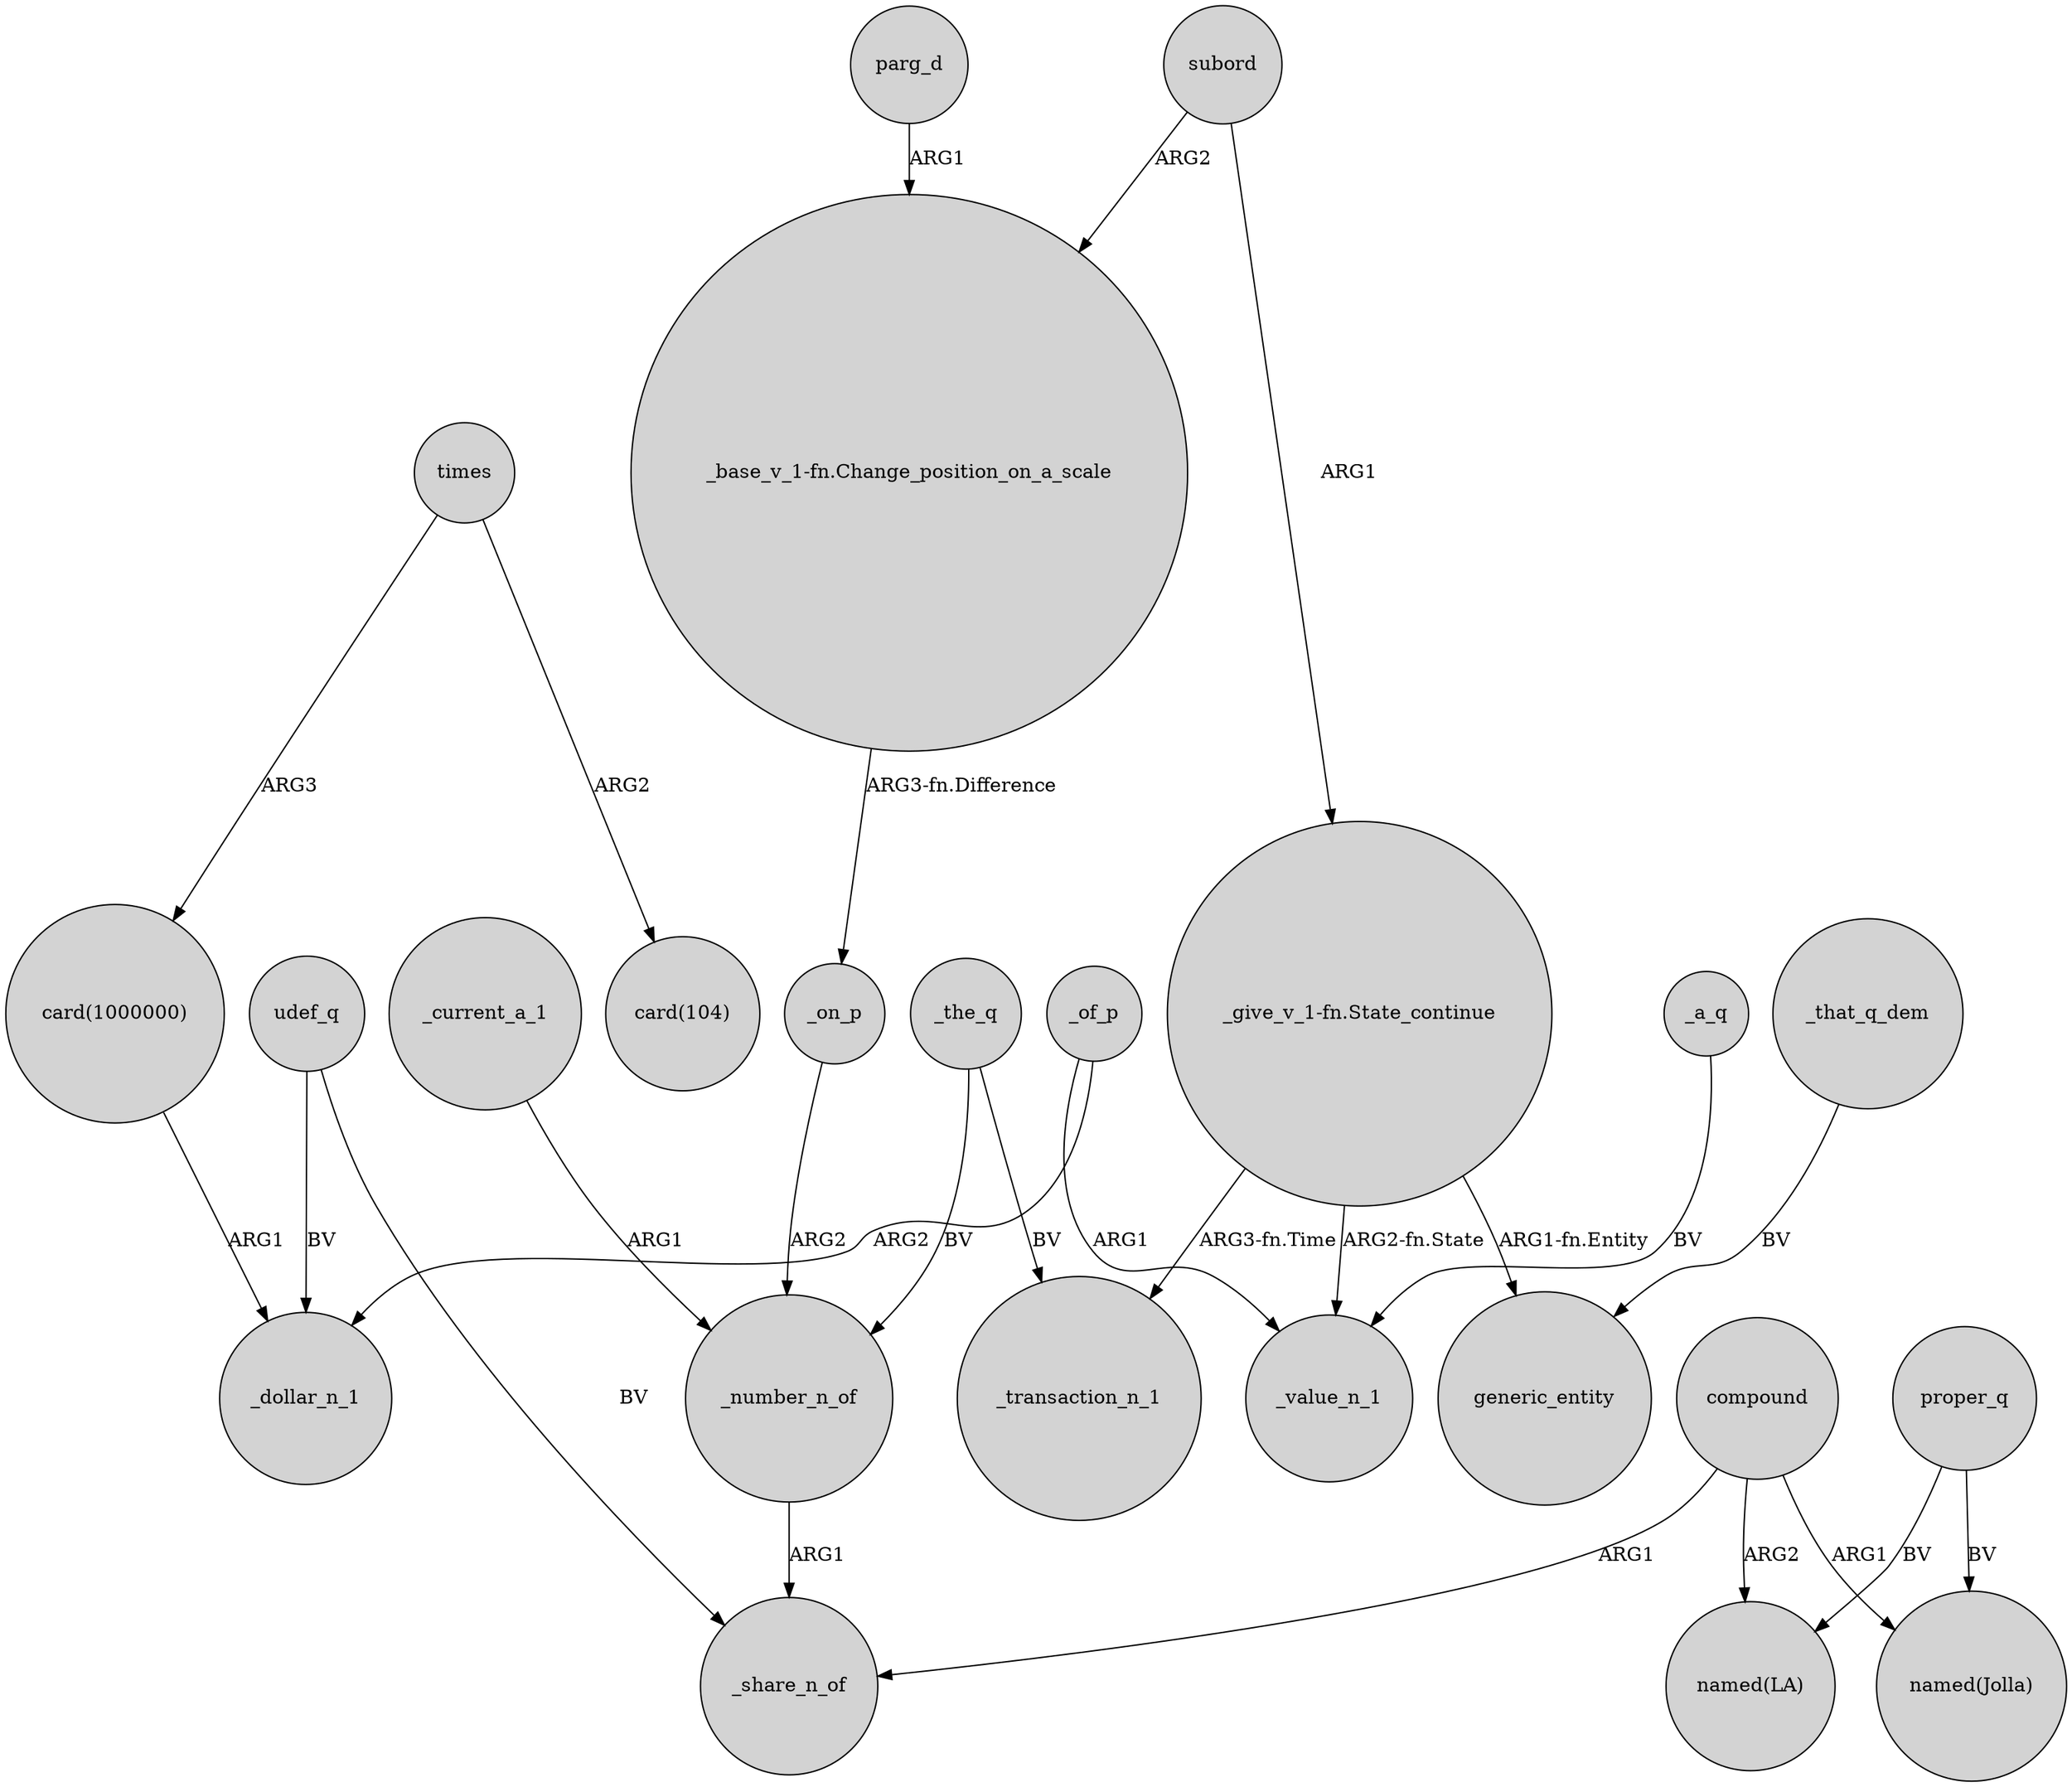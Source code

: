 digraph {
	node [shape=circle style=filled]
	times -> "card(104)" [label=ARG2]
	_the_q -> _number_n_of [label=BV]
	"_give_v_1-fn.State_continue" -> generic_entity [label="ARG1-fn.Entity"]
	parg_d -> "_base_v_1-fn.Change_position_on_a_scale" [label=ARG1]
	compound -> _share_n_of [label=ARG1]
	times -> "card(1000000)" [label=ARG3]
	_on_p -> _number_n_of [label=ARG2]
	"_give_v_1-fn.State_continue" -> _transaction_n_1 [label="ARG3-fn.Time"]
	compound -> "named(Jolla)" [label=ARG1]
	proper_q -> "named(Jolla)" [label=BV]
	_the_q -> _transaction_n_1 [label=BV]
	_number_n_of -> _share_n_of [label=ARG1]
	_current_a_1 -> _number_n_of [label=ARG1]
	proper_q -> "named(LA)" [label=BV]
	udef_q -> _share_n_of [label=BV]
	_a_q -> _value_n_1 [label=BV]
	udef_q -> _dollar_n_1 [label=BV]
	"card(1000000)" -> _dollar_n_1 [label=ARG1]
	_of_p -> _value_n_1 [label=ARG1]
	compound -> "named(LA)" [label=ARG2]
	subord -> "_give_v_1-fn.State_continue" [label=ARG1]
	subord -> "_base_v_1-fn.Change_position_on_a_scale" [label=ARG2]
	"_give_v_1-fn.State_continue" -> _value_n_1 [label="ARG2-fn.State"]
	_that_q_dem -> generic_entity [label=BV]
	_of_p -> _dollar_n_1 [label=ARG2]
	"_base_v_1-fn.Change_position_on_a_scale" -> _on_p [label="ARG3-fn.Difference"]
}
